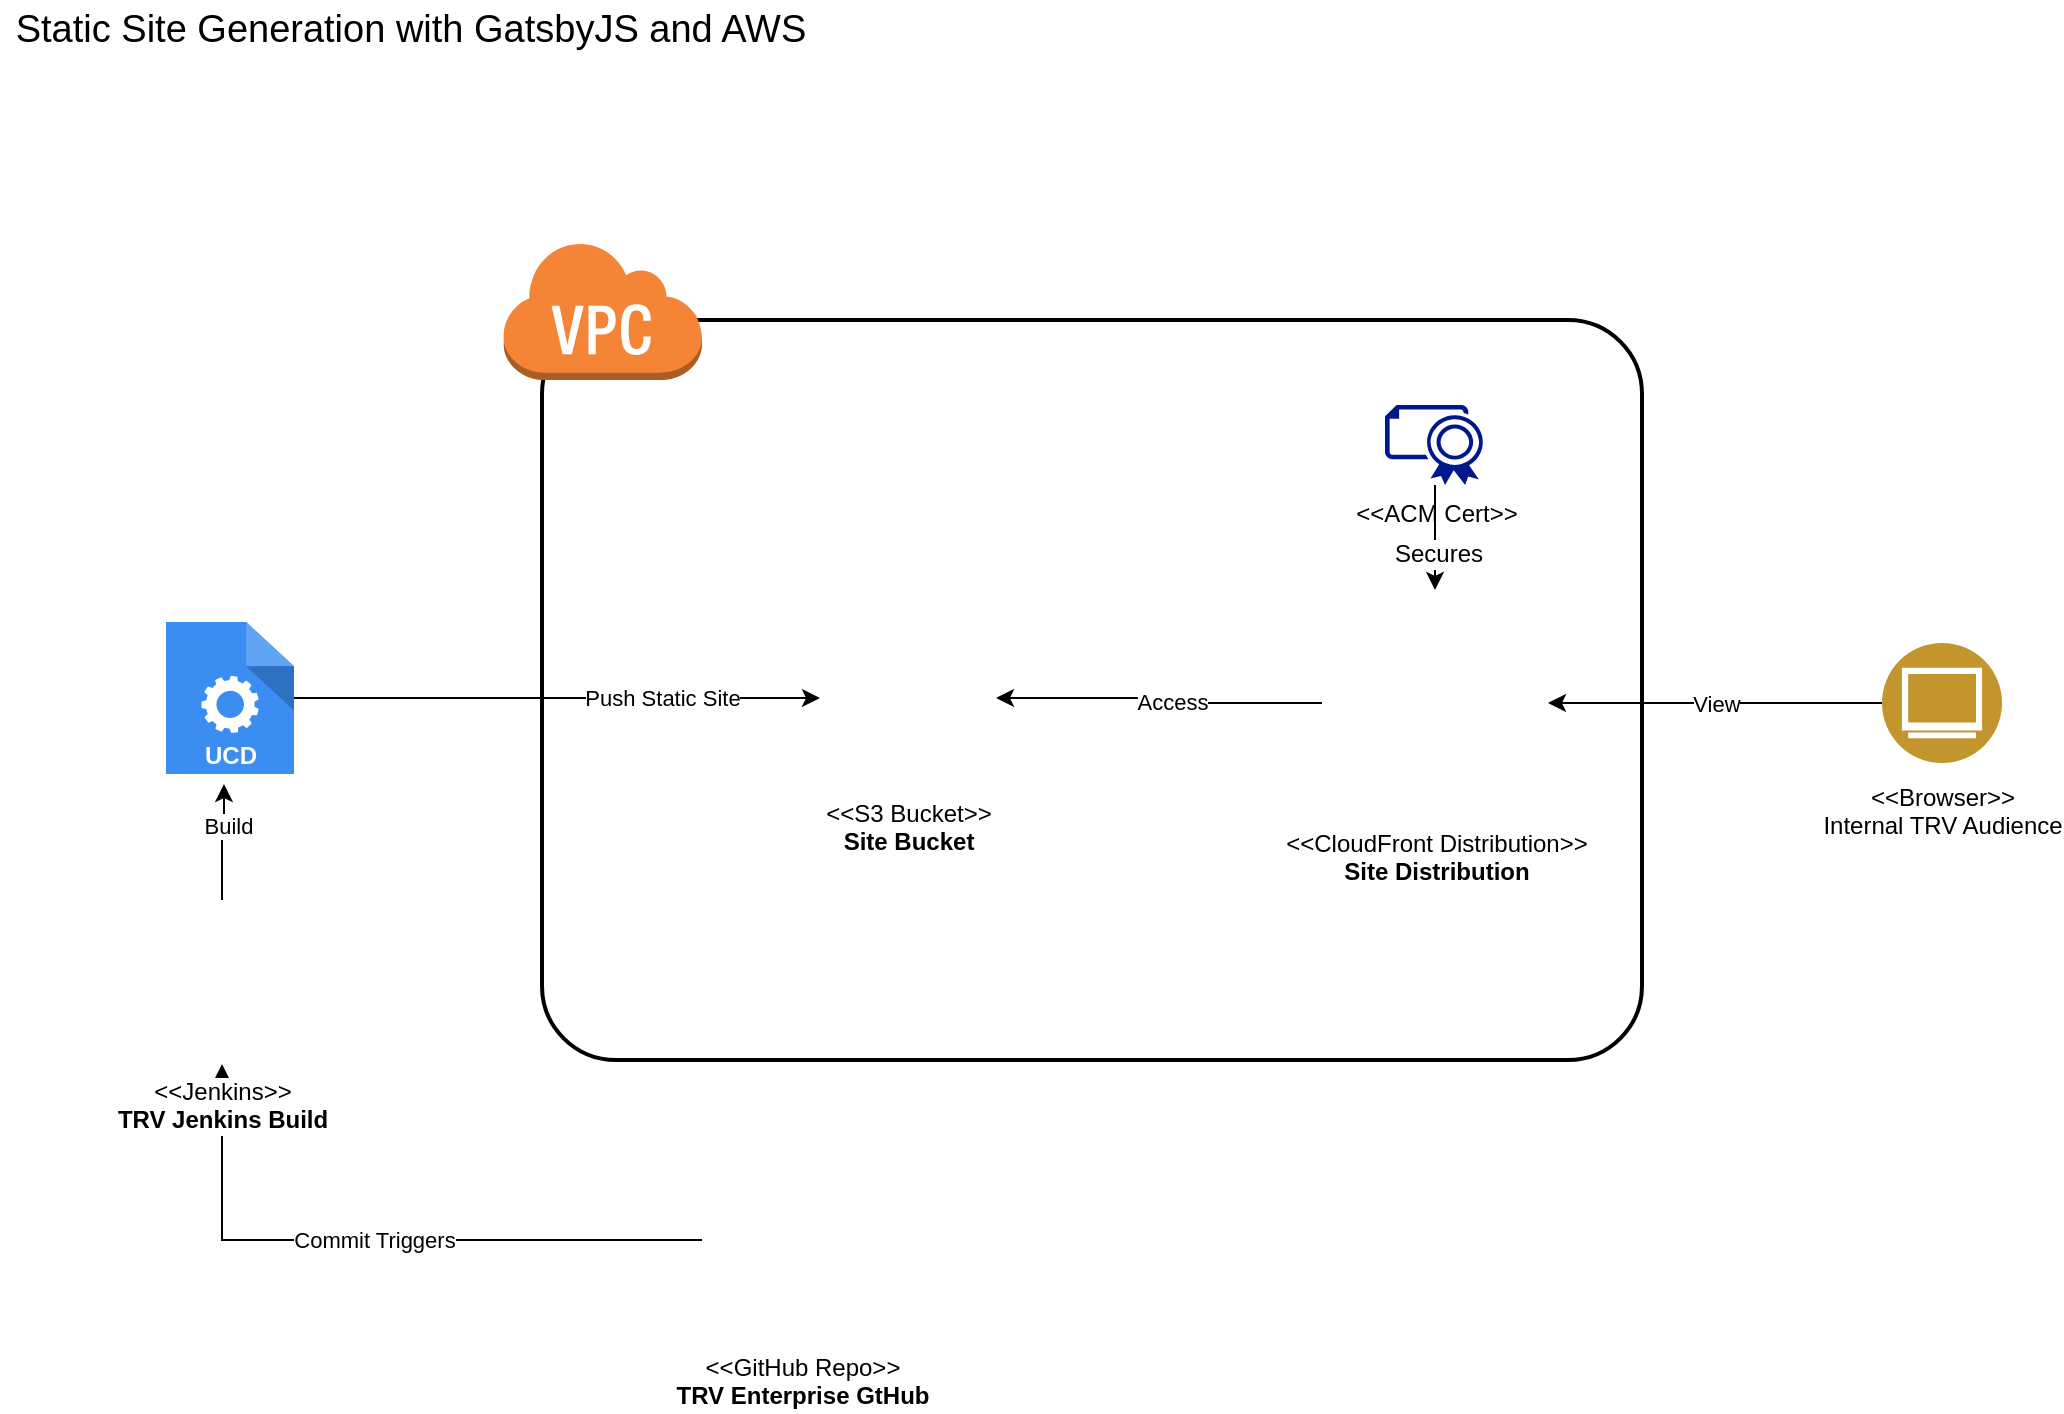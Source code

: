 <mxfile version="12.1.8" type="github" pages="1">
  <diagram id="x5b_3-YbYWvAeVyZhtYZ" name="Page-1">
    <mxGraphModel dx="1329" dy="757" grid="1" gridSize="10" guides="1" tooltips="1" connect="1" arrows="1" fold="1" page="1" pageScale="1" pageWidth="1100" pageHeight="850" math="0" shadow="0">
      <root>
        <mxCell id="0"/>
        <mxCell id="1" parent="0"/>
        <mxCell id="OW8kXWaO3b8pZu1HZWHI-2" value="" style="rounded=1;arcSize=10;dashed=0;strokeColor=#000000;fillColor=none;gradientColor=none;strokeWidth=2;" parent="1" vertex="1">
          <mxGeometry x="300" y="200" width="550" height="370" as="geometry"/>
        </mxCell>
        <mxCell id="OW8kXWaO3b8pZu1HZWHI-3" value="" style="dashed=0;html=1;shape=mxgraph.aws3.virtual_private_cloud;fillColor=#F58536;gradientColor=none;dashed=0;" parent="1" vertex="1">
          <mxGeometry x="280" y="160" width="100" height="70" as="geometry"/>
        </mxCell>
        <mxCell id="VhqsVnI0zUZjItoEZSw--49" value="Commit Triggers" style="edgeStyle=orthogonalEdgeStyle;rounded=0;orthogonalLoop=1;jettySize=auto;html=1;fontSize=11;fontColor=#000000;" edge="1" parent="1" source="VhqsVnI0zUZjItoEZSw--1" target="VhqsVnI0zUZjItoEZSw--2">
          <mxGeometry relative="1" as="geometry"/>
        </mxCell>
        <mxCell id="VhqsVnI0zUZjItoEZSw--1" value="&amp;lt;&amp;lt;GitHub Repo&amp;gt;&amp;gt;&lt;br&gt;&lt;b&gt;TRV Enterprise GtHub&lt;/b&gt;" style="shape=image;html=1;verticalAlign=top;verticalLabelPosition=bottom;labelBackgroundColor=#ffffff;imageAspect=0;aspect=fixed;image=https://cdn3.iconfinder.com/data/icons/free-social-icons/67/github_six_black-128.png" vertex="1" parent="1">
          <mxGeometry x="380" y="610" width="100" height="100" as="geometry"/>
        </mxCell>
        <mxCell id="VhqsVnI0zUZjItoEZSw--19" style="edgeStyle=orthogonalEdgeStyle;rounded=0;orthogonalLoop=1;jettySize=auto;html=1;entryX=0.453;entryY=1.066;entryDx=0;entryDy=0;entryPerimeter=0;fontColor=#FFFFFF;" edge="1" parent="1" source="VhqsVnI0zUZjItoEZSw--2" target="VhqsVnI0zUZjItoEZSw--4">
          <mxGeometry relative="1" as="geometry"/>
        </mxCell>
        <mxCell id="VhqsVnI0zUZjItoEZSw--48" value="Build" style="text;html=1;resizable=0;points=[];align=center;verticalAlign=middle;labelBackgroundColor=#ffffff;fontSize=11;fontColor=#000000;" vertex="1" connectable="0" parent="VhqsVnI0zUZjItoEZSw--19">
          <mxGeometry x="0.288" y="-2" relative="1" as="geometry">
            <mxPoint as="offset"/>
          </mxGeometry>
        </mxCell>
        <mxCell id="VhqsVnI0zUZjItoEZSw--2" value="&amp;lt;&amp;lt;Jenkins&amp;gt;&amp;gt;&lt;br&gt;&lt;b&gt;TRV Jenkins Build&lt;/b&gt;" style="shape=image;html=1;verticalAlign=top;verticalLabelPosition=bottom;labelBackgroundColor=#ffffff;imageAspect=0;aspect=fixed;image=https://cdn4.iconfinder.com/data/icons/logos-brands-5/24/jenkins-128.png" vertex="1" parent="1">
          <mxGeometry x="99" y="490" width="82" height="82" as="geometry"/>
        </mxCell>
        <mxCell id="VhqsVnI0zUZjItoEZSw--8" style="edgeStyle=orthogonalEdgeStyle;rounded=0;orthogonalLoop=1;jettySize=auto;html=1;fontColor=#FFFFFF;" edge="1" parent="1" source="VhqsVnI0zUZjItoEZSw--4" target="VhqsVnI0zUZjItoEZSw--5">
          <mxGeometry relative="1" as="geometry"/>
        </mxCell>
        <mxCell id="VhqsVnI0zUZjItoEZSw--45" value="Push Static Site" style="text;html=1;resizable=0;points=[];align=center;verticalAlign=middle;labelBackgroundColor=#ffffff;fontSize=11;fontColor=#000000;" vertex="1" connectable="0" parent="VhqsVnI0zUZjItoEZSw--8">
          <mxGeometry x="0.247" y="-1" relative="1" as="geometry">
            <mxPoint x="20" y="-1" as="offset"/>
          </mxGeometry>
        </mxCell>
        <mxCell id="VhqsVnI0zUZjItoEZSw--4" value="&lt;b&gt;UCD&lt;/b&gt;" style="html=1;aspect=fixed;strokeColor=none;shadow=0;align=center;verticalAlign=bottom;fillColor=#3B8DF1;shape=mxgraph.gcp2.process;fontColor=#FFFFFF;" vertex="1" parent="1">
          <mxGeometry x="112" y="351" width="64" height="76" as="geometry"/>
        </mxCell>
        <mxCell id="VhqsVnI0zUZjItoEZSw--5" value="&amp;lt;&amp;lt;S3 Bucket&amp;gt;&amp;gt;&lt;br&gt;&lt;b&gt;Site Bucket&lt;/b&gt;" style="shape=image;html=1;verticalAlign=top;verticalLabelPosition=bottom;labelBackgroundColor=#ffffff;imageAspect=0;aspect=fixed;image=https://cdn2.iconfinder.com/data/icons/amazon-aws-stencils/100/Storage__Content_Delivery_Amazon_S3_Bucket-128.png" vertex="1" parent="1">
          <mxGeometry x="439" y="345" width="88" height="88" as="geometry"/>
        </mxCell>
        <mxCell id="VhqsVnI0zUZjItoEZSw--61" style="edgeStyle=orthogonalEdgeStyle;rounded=0;orthogonalLoop=1;jettySize=auto;html=1;fontSize=12;fontColor=#000000;" edge="1" parent="1" source="VhqsVnI0zUZjItoEZSw--20" target="VhqsVnI0zUZjItoEZSw--33">
          <mxGeometry relative="1" as="geometry"/>
        </mxCell>
        <mxCell id="VhqsVnI0zUZjItoEZSw--62" value="Secures" style="text;html=1;resizable=0;points=[];align=center;verticalAlign=middle;labelBackgroundColor=#ffffff;fontSize=12;fontColor=#000000;" vertex="1" connectable="0" parent="VhqsVnI0zUZjItoEZSw--61">
          <mxGeometry x="0.295" y="1" relative="1" as="geometry">
            <mxPoint as="offset"/>
          </mxGeometry>
        </mxCell>
        <mxCell id="VhqsVnI0zUZjItoEZSw--20" value="&lt;font color=&quot;#000000&quot;&gt;&amp;lt;&amp;lt;ACM Cert&amp;gt;&amp;gt;&lt;/font&gt;" style="aspect=fixed;pointerEvents=1;shadow=0;dashed=0;html=1;strokeColor=none;labelPosition=center;verticalLabelPosition=bottom;verticalAlign=top;align=center;fillColor=#00188D;shape=mxgraph.azure.certificate;fontColor=#FFFFFF;" vertex="1" parent="1">
          <mxGeometry x="721.5" y="242.5" width="50" height="40" as="geometry"/>
        </mxCell>
        <mxCell id="VhqsVnI0zUZjItoEZSw--34" style="edgeStyle=orthogonalEdgeStyle;rounded=0;orthogonalLoop=1;jettySize=auto;html=1;fontColor=#000000;" edge="1" parent="1" source="VhqsVnI0zUZjItoEZSw--33" target="VhqsVnI0zUZjItoEZSw--5">
          <mxGeometry relative="1" as="geometry"/>
        </mxCell>
        <mxCell id="VhqsVnI0zUZjItoEZSw--50" value="Access" style="text;html=1;resizable=0;points=[];align=center;verticalAlign=middle;labelBackgroundColor=#ffffff;fontSize=11;fontColor=#000000;" vertex="1" connectable="0" parent="VhqsVnI0zUZjItoEZSw--34">
          <mxGeometry x="-0.086" y="-1" relative="1" as="geometry">
            <mxPoint as="offset"/>
          </mxGeometry>
        </mxCell>
        <mxCell id="VhqsVnI0zUZjItoEZSw--33" value="&amp;lt;&amp;lt;CloudFront Distribution&amp;gt;&amp;gt;&lt;br&gt;&lt;b&gt;Site Distribution&lt;/b&gt;" style="shape=image;html=1;verticalAlign=top;verticalLabelPosition=bottom;labelBackgroundColor=#ffffff;imageAspect=0;aspect=fixed;image=https://cdn2.iconfinder.com/data/icons/amazon-aws-stencils/100/Storage__Content_Delivery_Amazon_CloudFront_Download_Distribution-128.png;fontColor=#000000;" vertex="1" parent="1">
          <mxGeometry x="690" y="335" width="113" height="113" as="geometry"/>
        </mxCell>
        <mxCell id="VhqsVnI0zUZjItoEZSw--37" style="edgeStyle=orthogonalEdgeStyle;rounded=0;orthogonalLoop=1;jettySize=auto;html=1;fontColor=#000000;" edge="1" parent="1" source="VhqsVnI0zUZjItoEZSw--36" target="VhqsVnI0zUZjItoEZSw--33">
          <mxGeometry relative="1" as="geometry">
            <mxPoint x="870" y="389" as="targetPoint"/>
          </mxGeometry>
        </mxCell>
        <mxCell id="VhqsVnI0zUZjItoEZSw--46" value="View" style="text;html=1;resizable=0;points=[];align=center;verticalAlign=middle;labelBackgroundColor=#ffffff;fontSize=11;fontColor=#000000;" vertex="1" connectable="0" parent="VhqsVnI0zUZjItoEZSw--37">
          <mxGeometry x="-0.424" relative="1" as="geometry">
            <mxPoint x="-35.5" as="offset"/>
          </mxGeometry>
        </mxCell>
        <mxCell id="VhqsVnI0zUZjItoEZSw--36" value="&amp;lt;&amp;lt;Browser&amp;gt;&amp;gt;&lt;br&gt;Internal TRV Audience" style="aspect=fixed;perimeter=ellipsePerimeter;html=1;align=center;shadow=0;dashed=0;fontColor=#000000;labelBackgroundColor=#ffffff;fontSize=12;spacingTop=3;image;image=img/lib/ibm/users/browser.svg;" vertex="1" parent="1">
          <mxGeometry x="970" y="361.5" width="60" height="60" as="geometry"/>
        </mxCell>
        <mxCell id="VhqsVnI0zUZjItoEZSw--40" value="Static Site Generation with GatsbyJS and AWS" style="text;html=1;resizable=0;autosize=1;align=center;verticalAlign=middle;points=[];fillColor=none;strokeColor=none;rounded=0;fontColor=#000000;fontSize=19;" vertex="1" parent="1">
          <mxGeometry x="29" y="40" width="410" height="30" as="geometry"/>
        </mxCell>
        <mxCell id="VhqsVnI0zUZjItoEZSw--63" style="edgeStyle=orthogonalEdgeStyle;rounded=0;orthogonalLoop=1;jettySize=auto;html=1;exitX=0.5;exitY=1;exitDx=0;exitDy=0;fontSize=12;fontColor=#000000;" edge="1" parent="1" source="OW8kXWaO3b8pZu1HZWHI-2" target="OW8kXWaO3b8pZu1HZWHI-2">
          <mxGeometry relative="1" as="geometry"/>
        </mxCell>
      </root>
    </mxGraphModel>
  </diagram>
</mxfile>
